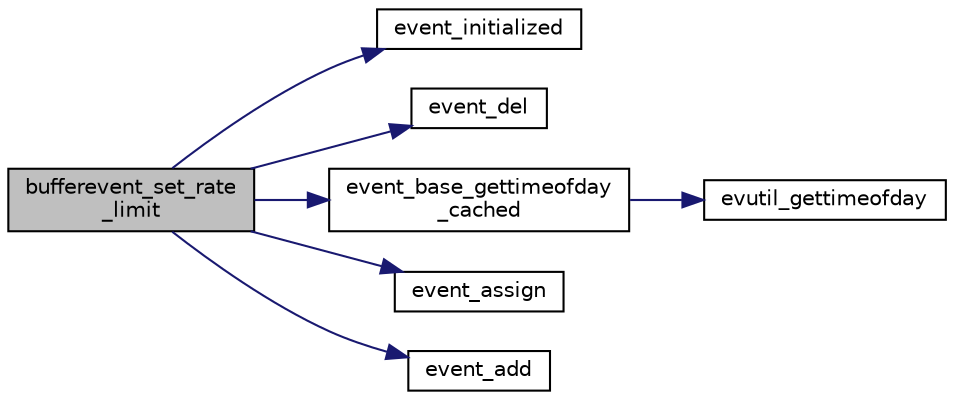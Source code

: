 digraph "bufferevent_set_rate_limit"
{
 // LATEX_PDF_SIZE
  edge [fontname="Helvetica",fontsize="10",labelfontname="Helvetica",labelfontsize="10"];
  node [fontname="Helvetica",fontsize="10",shape=record];
  rankdir="LR";
  Node58 [label="bufferevent_set_rate\l_limit",height=0.2,width=0.4,color="black", fillcolor="grey75", style="filled", fontcolor="black",tooltip=" "];
  Node58 -> Node59 [color="midnightblue",fontsize="10",style="solid",fontname="Helvetica"];
  Node59 [label="event_initialized",height=0.2,width=0.4,color="black", fillcolor="white", style="filled",URL="$event2_2event_8h.html#a85b94b111b8aa7fb480fc2f9da7f8e18",tooltip=" "];
  Node58 -> Node60 [color="midnightblue",fontsize="10",style="solid",fontname="Helvetica"];
  Node60 [label="event_del",height=0.2,width=0.4,color="black", fillcolor="white", style="filled",URL="$event2_2event_8h.html#a8d6f0f479b2b2b5c13854b7efae7b243",tooltip=" "];
  Node58 -> Node61 [color="midnightblue",fontsize="10",style="solid",fontname="Helvetica"];
  Node61 [label="event_base_gettimeofday\l_cached",height=0.2,width=0.4,color="black", fillcolor="white", style="filled",URL="$event2_2event_8h.html#a0fbd35d624f1c865329a2a388afba3fd",tooltip=" "];
  Node61 -> Node62 [color="midnightblue",fontsize="10",style="solid",fontname="Helvetica"];
  Node62 [label="evutil_gettimeofday",height=0.2,width=0.4,color="black", fillcolor="white", style="filled",URL="$util_8h.html#a12557f3d4c54dd80fc13f07b28ec20fd",tooltip=" "];
  Node58 -> Node63 [color="midnightblue",fontsize="10",style="solid",fontname="Helvetica"];
  Node63 [label="event_assign",height=0.2,width=0.4,color="black", fillcolor="white", style="filled",URL="$event2_2event_8h.html#a71cbaa3e99d66d788985b25c7f53237d",tooltip=" "];
  Node58 -> Node64 [color="midnightblue",fontsize="10",style="solid",fontname="Helvetica"];
  Node64 [label="event_add",height=0.2,width=0.4,color="black", fillcolor="white", style="filled",URL="$event2_2event_8h.html#ab0c85ebe9cf057be1aa17724c701b0c8",tooltip=" "];
}
